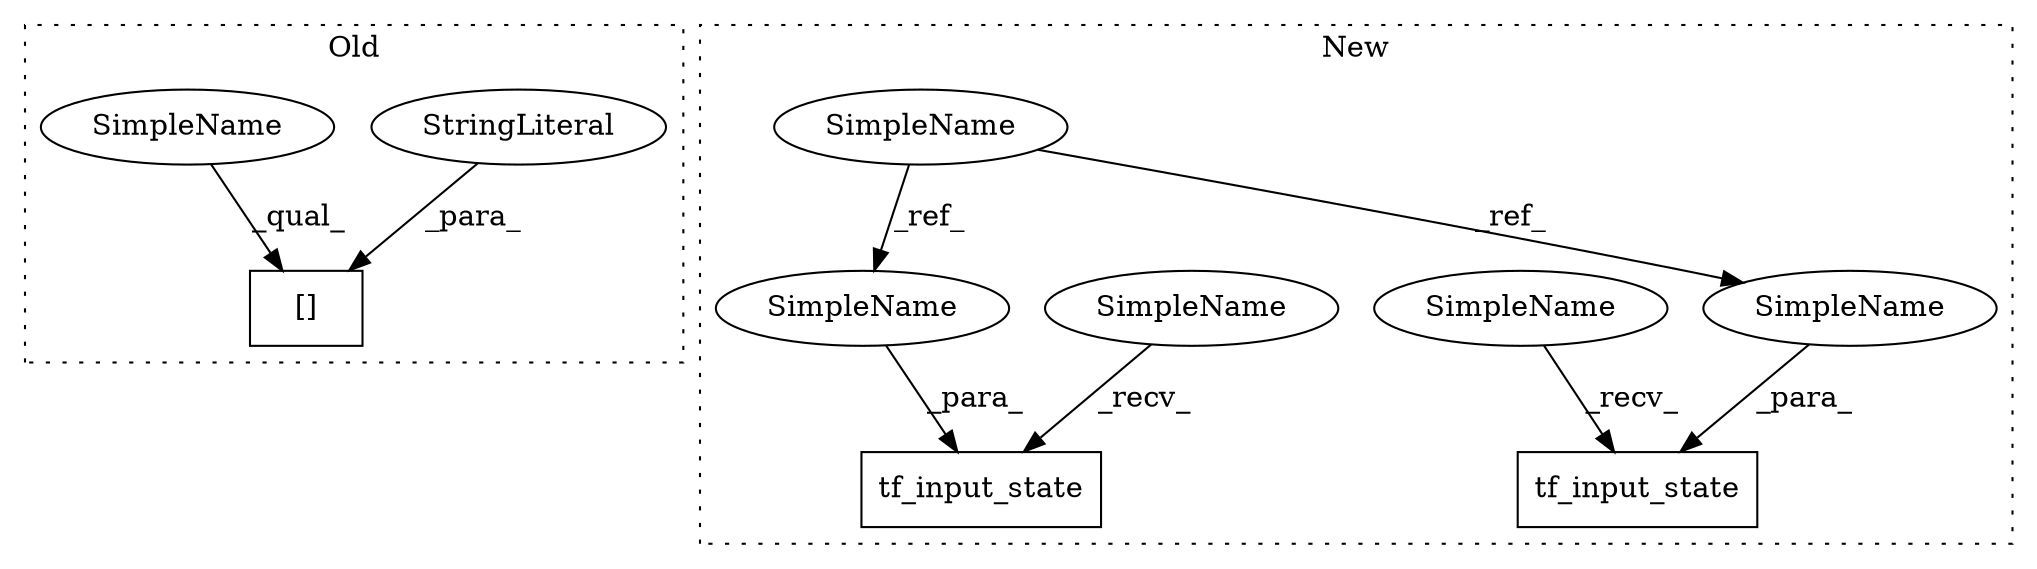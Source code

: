 digraph G {
subgraph cluster0 {
1 [label="[]" a="2" s="8719,8743" l="11,1" shape="box"];
3 [label="StringLiteral" a="45" s="8730" l="13" shape="ellipse"];
10 [label="SimpleName" a="42" s="8719" l="10" shape="ellipse"];
label = "Old";
style="dotted";
}
subgraph cluster1 {
2 [label="tf_input_state" a="32" s="9050,9078" l="15,1" shape="box"];
4 [label="tf_input_state" a="32" s="9502,9530" l="15,1" shape="box"];
5 [label="SimpleName" a="42" s="8714" l="13" shape="ellipse"];
6 [label="SimpleName" a="42" s="9065" l="13" shape="ellipse"];
7 [label="SimpleName" a="42" s="9517" l="13" shape="ellipse"];
8 [label="SimpleName" a="42" s="9497" l="4" shape="ellipse"];
9 [label="SimpleName" a="42" s="9045" l="4" shape="ellipse"];
label = "New";
style="dotted";
}
3 -> 1 [label="_para_"];
5 -> 6 [label="_ref_"];
5 -> 7 [label="_ref_"];
6 -> 2 [label="_para_"];
7 -> 4 [label="_para_"];
8 -> 4 [label="_recv_"];
9 -> 2 [label="_recv_"];
10 -> 1 [label="_qual_"];
}